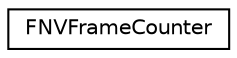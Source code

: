 digraph "Graphical Class Hierarchy"
{
  edge [fontname="Helvetica",fontsize="10",labelfontname="Helvetica",labelfontsize="10"];
  node [fontname="Helvetica",fontsize="10",shape=record];
  rankdir="LR";
  Node1 [label="FNVFrameCounter",height=0.2,width=0.4,color="black", fillcolor="white", style="filled",URL="$struct_f_n_v_frame_counter.html"];
}
